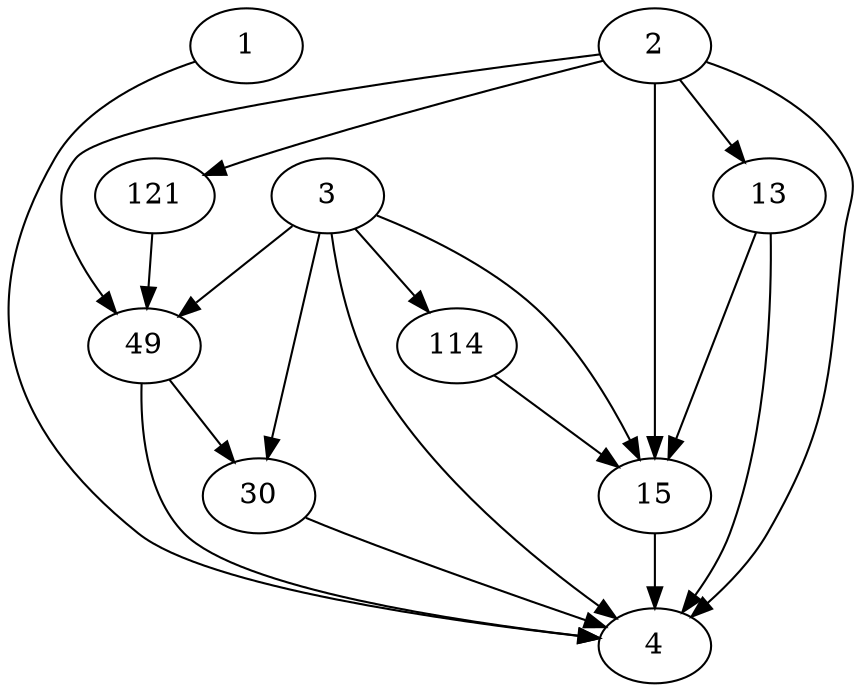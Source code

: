 strict digraph {
// Node definitions.
1 [
neuron_type=BIAS
activation_type=NullActivation
];
2 [
neuron_type=INPT
activation_type=NullActivation
];
3 [
neuron_type=INPT
activation_type=NullActivation
];
4 [
neuron_type=OUTP
activation_type=SigmoidSteepenedActivation
];
13 [
neuron_type=HIDN
activation_type=SigmoidSteepenedActivation
];
15 [
neuron_type=HIDN
activation_type=SigmoidSteepenedActivation
];
30 [
neuron_type=HIDN
activation_type=SigmoidSteepenedActivation
];
49 [
neuron_type=HIDN
activation_type=SigmoidSteepenedActivation
];
114 [
neuron_type=HIDN
activation_type=SigmoidSteepenedActivation
];
121 [
neuron_type=HIDN
activation_type=SigmoidSteepenedActivation
];

// Edge definitions.
1 -> 4 [
weight=-2.530230
recurrent=false
parameters="[0.3 0 0 0 0 0.770886170811635 0 0]"
];
2 -> 4 [
weight=-4.570700
recurrent=false
parameters="[0.2 0.859578117995662 0 0 0 0 0.02040998836129222 0]"
];
2 -> 13 [
weight=1.506443
recurrent=false
parameters="[0.3 0 0 0 0 0.770886170811635 0 0]"
];
2 -> 15 [
weight=7.046402
recurrent=false
parameters="[0.2 0.859578117995662 0 0 0 0 0.02040998836129222 0]"
];
2 -> 49 [
weight=-3.785927
recurrent=false
parameters="[0.2 0.859578117995662 0 0 0 0 0.02040998836129222 0]"
];
2 -> 121 [
weight=-2.186873
recurrent=false
parameters="[0.2 0.859578117995662 0 0 0 0 0.02040998836129222 0]"
];
3 -> 4 [
weight=2.656568
recurrent=false
parameters="[0.3 0 0 0 0 0.770886170811635 0 0]"
];
3 -> 15 [
weight=-7.484801
recurrent=false
parameters="[0.2 0.859578117995662 0 0 0 0 0.02040998836129222 0]"
];
3 -> 30 [
weight=5.205728
recurrent=false
parameters="[0.3 0 0 0 0 0.770886170811635 0 0]"
];
3 -> 49 [
weight=0.169718
recurrent=false
parameters="[0.1422007325062531 0 0 0.3309226808522391 0 0.03399681113589122 0.05302262221005726 0]"
];
3 -> 114 [
weight=3.865984
recurrent=false
parameters="[0.2 0.859578117995662 0 0 0 0 0.02040998836129222 0]"
];
13 -> 4 [
weight=-0.919379
recurrent=false
parameters="[0.2 0.859578117995662 0 0 0 0 0.02040998836129222 0]"
];
13 -> 15 [
weight=1.621026
recurrent=false
parameters="[0.3 0 0 0 0 0.770886170811635 0 0]"
];
15 -> 4 [
weight=11.027209
recurrent=false
parameters="[0.2 0.859578117995662 0 0 0 0 0.02040998836129222 0]"
];
30 -> 4 [
weight=-0.884990
recurrent=false
parameters="[0.3 0 0 0 0 0.770886170811635 0 0]"
];
49 -> 4 [
weight=4.157284
recurrent=false
parameters="[0.2 0.859578117995662 0 0 0 0 0.02040998836129222 0]"
];
49 -> 30 [
weight=-0.553280
recurrent=false
parameters="[0.1422007325062531 0 0 0.3309226808522391 0 0.03399681113589122 0.05302262221005726 0]"
];
114 -> 15 [
weight=-13.467563
recurrent=false
parameters="[0.2 0.859578117995662 0 0 0 0 0.02040998836129222 0]"
];
121 -> 49 [
weight=0.183277
recurrent=false
parameters="[0.2 0.859578117995662 0 0 0 0 0.02040998836129222 0]"
];
}